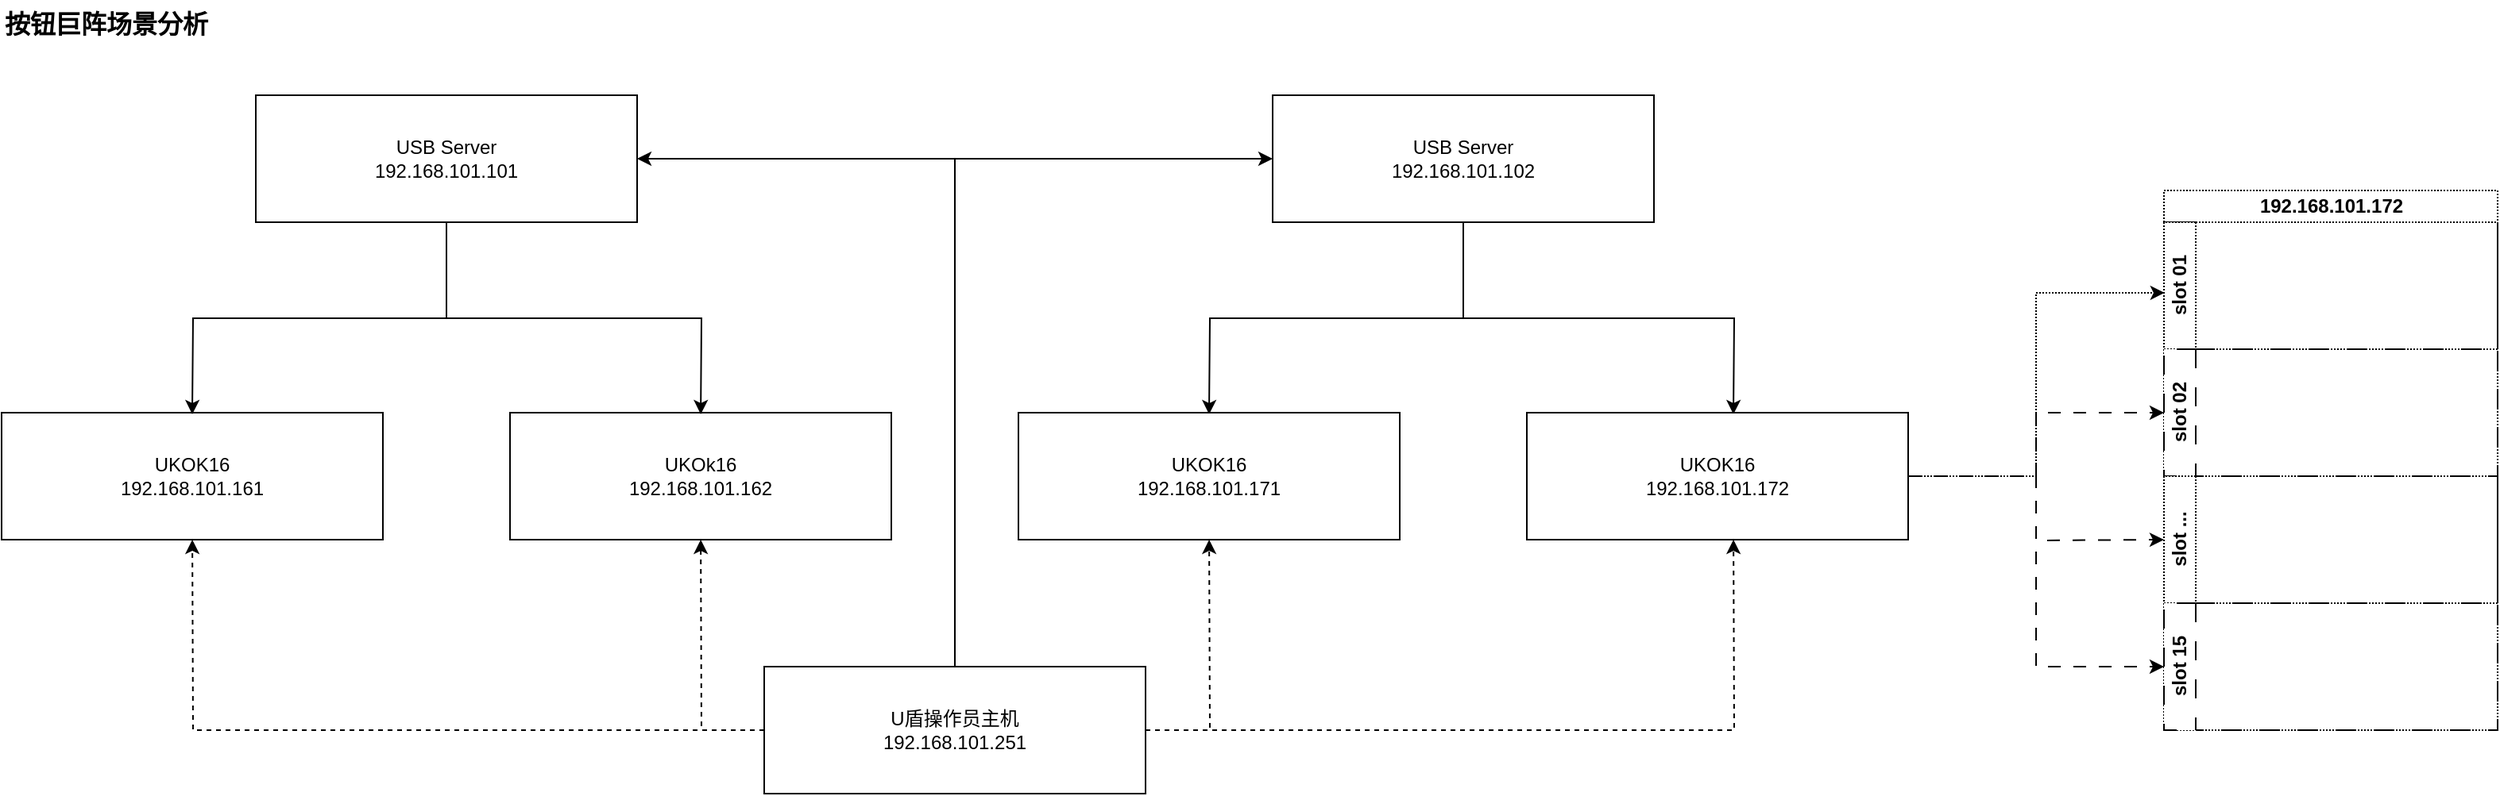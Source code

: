 <mxfile version="21.6.8" type="github">
  <diagram name="0001" id="y2zCg2tqc-IcQTNm7M6H">
    <mxGraphModel dx="717" dy="379" grid="1" gridSize="10" guides="1" tooltips="1" connect="1" arrows="1" fold="1" page="1" pageScale="1" pageWidth="1169" pageHeight="827" math="0" shadow="0">
      <root>
        <mxCell id="sdHGfgtrLrPXHbDimJ2l-0" />
        <mxCell id="sdHGfgtrLrPXHbDimJ2l-1" parent="sdHGfgtrLrPXHbDimJ2l-0" />
        <mxCell id="sdHGfgtrLrPXHbDimJ2l-57" value="&lt;b style=&quot;font-size: 16px;&quot;&gt;按钮巨阵场景分析&lt;/b&gt;" style="text;html=1;align=left;verticalAlign=middle;resizable=0;points=[];autosize=1;strokeColor=none;fillColor=none;fontSize=16;rounded=0;labelBackgroundColor=none;" parent="sdHGfgtrLrPXHbDimJ2l-1" vertex="1">
          <mxGeometry x="80" y="20" width="150" height="30" as="geometry" />
        </mxCell>
        <mxCell id="XszwH73IWbjCUJtmpfXL-0" value="UKOK16&lt;br&gt;192.168.101.161" style="rounded=0;whiteSpace=wrap;html=1;" vertex="1" parent="sdHGfgtrLrPXHbDimJ2l-1">
          <mxGeometry x="80" y="280" width="240" height="80" as="geometry" />
        </mxCell>
        <mxCell id="XszwH73IWbjCUJtmpfXL-1" value="UKOk16&lt;br&gt;192.168.101.162" style="rounded=0;whiteSpace=wrap;html=1;" vertex="1" parent="sdHGfgtrLrPXHbDimJ2l-1">
          <mxGeometry x="400" y="280" width="240" height="80" as="geometry" />
        </mxCell>
        <mxCell id="XszwH73IWbjCUJtmpfXL-12" value="" style="edgeStyle=orthogonalEdgeStyle;rounded=0;orthogonalLoop=1;jettySize=auto;html=1;exitX=0.5;exitY=1;exitDx=0;exitDy=0;" edge="1" parent="sdHGfgtrLrPXHbDimJ2l-1" source="XszwH73IWbjCUJtmpfXL-2">
          <mxGeometry relative="1" as="geometry">
            <mxPoint x="200" y="281" as="targetPoint" />
          </mxGeometry>
        </mxCell>
        <mxCell id="XszwH73IWbjCUJtmpfXL-22" value="" style="edgeStyle=orthogonalEdgeStyle;rounded=0;orthogonalLoop=1;jettySize=auto;html=1;exitX=0.5;exitY=1;exitDx=0;exitDy=0;strokeColor=#000000;" edge="1" parent="sdHGfgtrLrPXHbDimJ2l-1" source="XszwH73IWbjCUJtmpfXL-2">
          <mxGeometry relative="1" as="geometry">
            <mxPoint x="520.04" y="281" as="targetPoint" />
          </mxGeometry>
        </mxCell>
        <mxCell id="XszwH73IWbjCUJtmpfXL-2" value="USB Server&lt;br&gt;192.168.101.101" style="rounded=0;whiteSpace=wrap;html=1;" vertex="1" parent="sdHGfgtrLrPXHbDimJ2l-1">
          <mxGeometry x="240" y="80" width="240" height="80" as="geometry" />
        </mxCell>
        <mxCell id="XszwH73IWbjCUJtmpfXL-18" value="" style="edgeStyle=orthogonalEdgeStyle;rounded=0;orthogonalLoop=1;jettySize=auto;html=1;dashed=1;" edge="1" parent="sdHGfgtrLrPXHbDimJ2l-1" source="XszwH73IWbjCUJtmpfXL-3">
          <mxGeometry relative="1" as="geometry">
            <mxPoint x="200.04" y="360" as="targetPoint" />
          </mxGeometry>
        </mxCell>
        <mxCell id="XszwH73IWbjCUJtmpfXL-20" value="" style="edgeStyle=orthogonalEdgeStyle;rounded=0;orthogonalLoop=1;jettySize=auto;html=1;dashed=1;" edge="1" parent="sdHGfgtrLrPXHbDimJ2l-1" source="XszwH73IWbjCUJtmpfXL-3">
          <mxGeometry relative="1" as="geometry">
            <mxPoint x="520.04" y="360" as="targetPoint" />
          </mxGeometry>
        </mxCell>
        <mxCell id="XszwH73IWbjCUJtmpfXL-24" value="" style="edgeStyle=orthogonalEdgeStyle;rounded=0;orthogonalLoop=1;jettySize=auto;html=1;dashed=1;" edge="1" parent="sdHGfgtrLrPXHbDimJ2l-1" source="XszwH73IWbjCUJtmpfXL-3">
          <mxGeometry relative="1" as="geometry">
            <mxPoint x="840.04" y="360" as="targetPoint" />
          </mxGeometry>
        </mxCell>
        <mxCell id="XszwH73IWbjCUJtmpfXL-26" value="" style="edgeStyle=orthogonalEdgeStyle;rounded=0;orthogonalLoop=1;jettySize=auto;html=1;dashed=1;" edge="1" parent="sdHGfgtrLrPXHbDimJ2l-1" source="XszwH73IWbjCUJtmpfXL-3">
          <mxGeometry relative="1" as="geometry">
            <mxPoint x="1170.04" y="360" as="targetPoint" />
          </mxGeometry>
        </mxCell>
        <mxCell id="XszwH73IWbjCUJtmpfXL-28" value="" style="edgeStyle=orthogonalEdgeStyle;rounded=0;orthogonalLoop=1;jettySize=auto;html=1;entryX=1;entryY=0.5;entryDx=0;entryDy=0;" edge="1" parent="sdHGfgtrLrPXHbDimJ2l-1" source="XszwH73IWbjCUJtmpfXL-3">
          <mxGeometry relative="1" as="geometry">
            <mxPoint x="480" y="120" as="targetPoint" />
            <Array as="points">
              <mxPoint x="680" y="120" />
            </Array>
          </mxGeometry>
        </mxCell>
        <mxCell id="XszwH73IWbjCUJtmpfXL-30" value="" style="edgeStyle=orthogonalEdgeStyle;rounded=0;orthogonalLoop=1;jettySize=auto;html=1;entryX=0;entryY=0.5;entryDx=0;entryDy=0;" edge="1" parent="sdHGfgtrLrPXHbDimJ2l-1">
          <mxGeometry relative="1" as="geometry">
            <mxPoint x="680" y="441" as="sourcePoint" />
            <mxPoint x="880" y="120" as="targetPoint" />
            <Array as="points">
              <mxPoint x="680" y="120" />
            </Array>
          </mxGeometry>
        </mxCell>
        <mxCell id="XszwH73IWbjCUJtmpfXL-3" value="U盾操作员主机&lt;br&gt;192.168.101.251" style="rounded=0;whiteSpace=wrap;html=1;" vertex="1" parent="sdHGfgtrLrPXHbDimJ2l-1">
          <mxGeometry x="560" y="440" width="240" height="80" as="geometry" />
        </mxCell>
        <mxCell id="XszwH73IWbjCUJtmpfXL-14" value="" style="edgeStyle=orthogonalEdgeStyle;rounded=0;orthogonalLoop=1;jettySize=auto;html=1;exitX=0.5;exitY=1;exitDx=0;exitDy=0;" edge="1" parent="sdHGfgtrLrPXHbDimJ2l-1" source="XszwH73IWbjCUJtmpfXL-4">
          <mxGeometry relative="1" as="geometry">
            <mxPoint x="1170" y="281" as="targetPoint" />
          </mxGeometry>
        </mxCell>
        <mxCell id="XszwH73IWbjCUJtmpfXL-16" value="" style="edgeStyle=orthogonalEdgeStyle;rounded=0;orthogonalLoop=1;jettySize=auto;html=1;exitX=0.5;exitY=1;exitDx=0;exitDy=0;" edge="1" parent="sdHGfgtrLrPXHbDimJ2l-1" source="XszwH73IWbjCUJtmpfXL-4">
          <mxGeometry relative="1" as="geometry">
            <mxPoint x="840" y="281" as="targetPoint" />
          </mxGeometry>
        </mxCell>
        <mxCell id="XszwH73IWbjCUJtmpfXL-4" value="USB Server&lt;br&gt;192.168.101.102" style="rounded=0;whiteSpace=wrap;html=1;" vertex="1" parent="sdHGfgtrLrPXHbDimJ2l-1">
          <mxGeometry x="880" y="80" width="240" height="80" as="geometry" />
        </mxCell>
        <mxCell id="XszwH73IWbjCUJtmpfXL-56" value="" style="edgeStyle=orthogonalEdgeStyle;rounded=0;orthogonalLoop=1;jettySize=auto;html=1;entryX=0;entryY=0.5;entryDx=0;entryDy=0;dashed=1;dashPattern=8 8;" edge="1" parent="sdHGfgtrLrPXHbDimJ2l-1" source="XszwH73IWbjCUJtmpfXL-5" target="XszwH73IWbjCUJtmpfXL-45">
          <mxGeometry relative="1" as="geometry">
            <mxPoint x="1440" y="320" as="targetPoint" />
          </mxGeometry>
        </mxCell>
        <mxCell id="XszwH73IWbjCUJtmpfXL-58" value="" style="edgeStyle=orthogonalEdgeStyle;rounded=0;orthogonalLoop=1;jettySize=auto;html=1;dashed=1;dashPattern=8 8;" edge="1" parent="sdHGfgtrLrPXHbDimJ2l-1" source="XszwH73IWbjCUJtmpfXL-5">
          <mxGeometry relative="1" as="geometry">
            <mxPoint x="1441" y="360" as="targetPoint" />
          </mxGeometry>
        </mxCell>
        <mxCell id="XszwH73IWbjCUJtmpfXL-60" value="" style="edgeStyle=orthogonalEdgeStyle;rounded=0;orthogonalLoop=1;jettySize=auto;html=1;entryX=0.002;entryY=0.556;entryDx=0;entryDy=0;entryPerimeter=0;dashed=1;dashPattern=1 1;" edge="1" parent="sdHGfgtrLrPXHbDimJ2l-1" source="XszwH73IWbjCUJtmpfXL-5" target="XszwH73IWbjCUJtmpfXL-33">
          <mxGeometry relative="1" as="geometry">
            <mxPoint x="1430" y="205" as="targetPoint" />
          </mxGeometry>
        </mxCell>
        <mxCell id="XszwH73IWbjCUJtmpfXL-62" value="" style="edgeStyle=orthogonalEdgeStyle;rounded=0;orthogonalLoop=1;jettySize=auto;html=1;entryX=0;entryY=0.5;entryDx=0;entryDy=0;dashed=1;dashPattern=8 8;" edge="1" parent="sdHGfgtrLrPXHbDimJ2l-1" source="XszwH73IWbjCUJtmpfXL-5" target="XszwH73IWbjCUJtmpfXL-43">
          <mxGeometry relative="1" as="geometry">
            <mxPoint x="1490" y="410" as="targetPoint" />
          </mxGeometry>
        </mxCell>
        <mxCell id="XszwH73IWbjCUJtmpfXL-5" value="UKOK16&lt;br&gt;192.168.101.172" style="rounded=0;whiteSpace=wrap;html=1;" vertex="1" parent="sdHGfgtrLrPXHbDimJ2l-1">
          <mxGeometry x="1040" y="280" width="240" height="80" as="geometry" />
        </mxCell>
        <mxCell id="XszwH73IWbjCUJtmpfXL-6" value="UKOK16&lt;br&gt;192.168.101.171" style="rounded=0;whiteSpace=wrap;html=1;" vertex="1" parent="sdHGfgtrLrPXHbDimJ2l-1">
          <mxGeometry x="720" y="280" width="240" height="80" as="geometry" />
        </mxCell>
        <mxCell id="XszwH73IWbjCUJtmpfXL-32" value="192.168.101.172" style="swimlane;childLayout=stackLayout;resizeParent=1;resizeParentMax=0;horizontal=1;startSize=20;horizontalStack=0;html=1;dashed=1;dashPattern=1 1;" vertex="1" parent="sdHGfgtrLrPXHbDimJ2l-1">
          <mxGeometry x="1441" y="140" width="210" height="340" as="geometry" />
        </mxCell>
        <mxCell id="XszwH73IWbjCUJtmpfXL-33" value="slot 01" style="swimlane;startSize=20;horizontal=0;html=1;dashed=1;dashPattern=1 1;" vertex="1" parent="XszwH73IWbjCUJtmpfXL-32">
          <mxGeometry y="20" width="210" height="80" as="geometry" />
        </mxCell>
        <mxCell id="XszwH73IWbjCUJtmpfXL-45" value="slot 02" style="swimlane;startSize=20;horizontal=0;html=1;dashed=1;dashPattern=12 12;" vertex="1" parent="XszwH73IWbjCUJtmpfXL-32">
          <mxGeometry y="100" width="210" height="80" as="geometry" />
        </mxCell>
        <mxCell id="XszwH73IWbjCUJtmpfXL-44" value="slot ..." style="swimlane;startSize=20;horizontal=0;html=1;dashed=1;dashPattern=1 1;" vertex="1" parent="XszwH73IWbjCUJtmpfXL-32">
          <mxGeometry y="180" width="210" height="80" as="geometry" />
        </mxCell>
        <mxCell id="XszwH73IWbjCUJtmpfXL-43" value="slot 15" style="swimlane;startSize=20;horizontal=0;html=1;dashed=1;dashPattern=12 12;" vertex="1" parent="XszwH73IWbjCUJtmpfXL-32">
          <mxGeometry y="260" width="210" height="80" as="geometry" />
        </mxCell>
      </root>
    </mxGraphModel>
  </diagram>
</mxfile>

